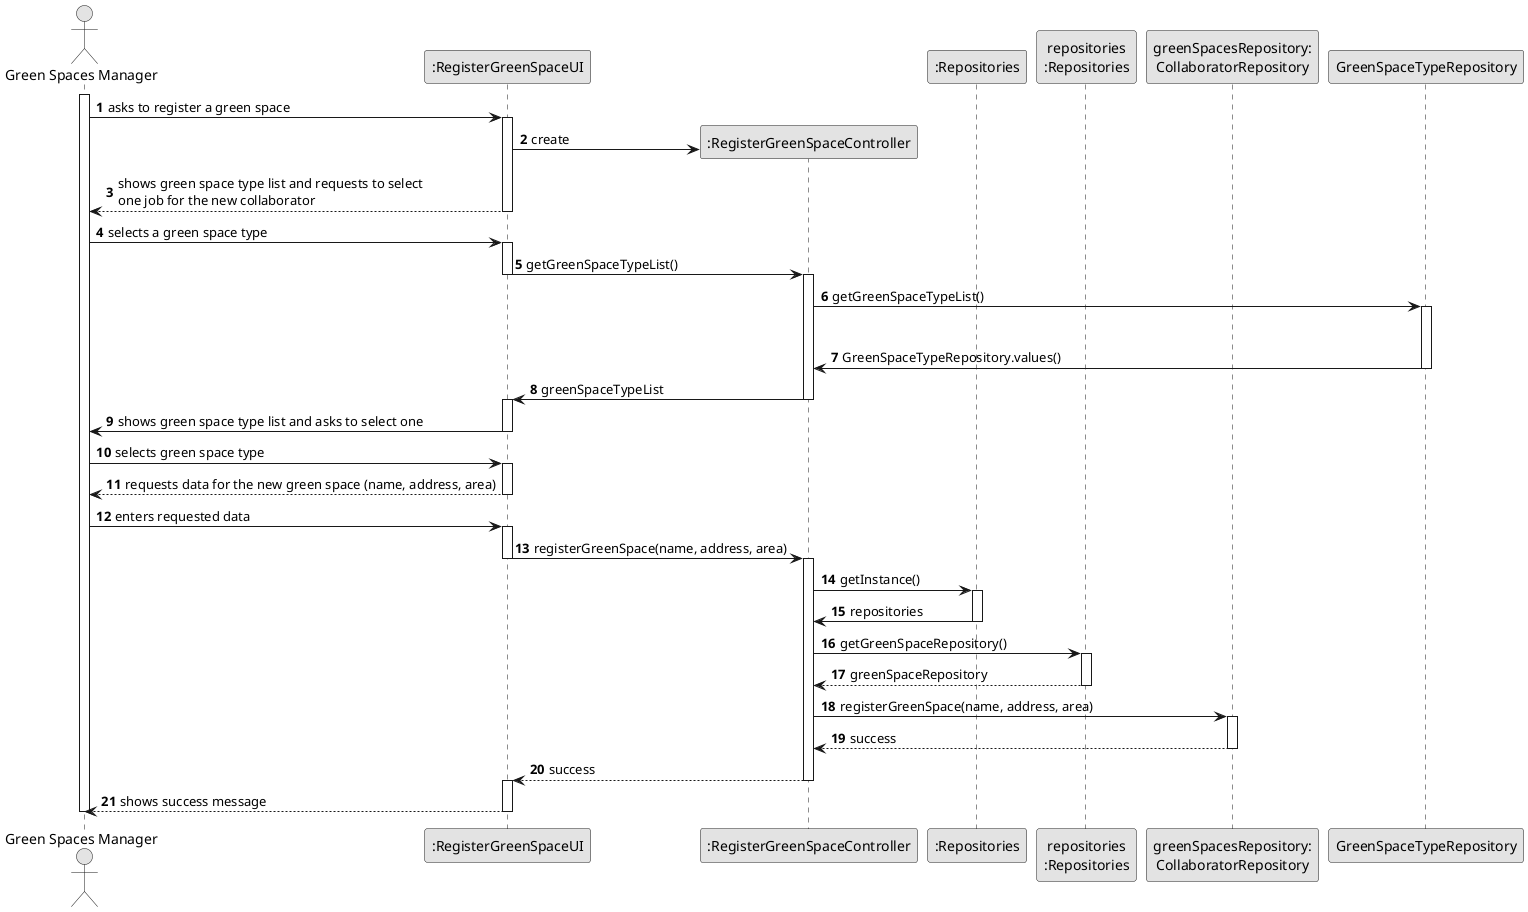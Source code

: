 @startuml
skinparam monochrome true
skinparam packageStyle rectangle
    skinparam shadowing false

    autonumber

    'hide footbox
    actor "Green Spaces Manager" as HRM
    participant ":RegisterGreenSpaceUI" as UI
    participant ":RegisterGreenSpaceController" as CTRL
    participant ":Repositories" as RepositorySingleton
    participant "repositories\n:Repositories" as PLAT
    participant "greenSpacesRepository:\nCollaboratorRepository" as collaboratorRepository
    participant "GreenSpaceTypeRepository" as DocumentTypeRepository
    activate HRM

            HRM -> UI : asks to register a green space
            activate UI


    '            UI --> ADM : requests data (reference, description,  informal \n description, technical description, duration, cost)
                'create CTRL
                UI -> CTRL** : create



                UI --> HRM : shows green space type list and requests to select \none job for the new collaborator
            deactivate UI

        HRM -> UI : selects a green space type
        activate UI
        UI -> CTRL : getGreenSpaceTypeList()
                deactivate UI
                activate CTRL
                CTRL -> DocumentTypeRepository : getGreenSpaceTypeList()

                activate "DocumentTypeRepository"
                deactivate UI
                DocumentTypeRepository -> CTRL : GreenSpaceTypeRepository.values()
                deactivate DocumentTypeRepository
                        CTRL -> UI : greenSpaceTypeList

                deactivate CTRL
                activate UI

                UI -> HRM : shows green space type list and asks to select one
                deactivate UI
                HRM -> UI : selects green space type
                activate UI
        HRM <-- UI : requests data for the new green space (name, address, area)
        deactivate UI
        HRM -> UI : enters requested data
        activate UI


           UI -> CTRL : registerGreenSpace(name, address, area)
               deactivate UI
               activate CTRL
                 CTRL -> RepositorySingleton : getInstance()
                 activate RepositorySingleton
                   RepositorySingleton -> CTRL : repositories
                 deactivate RepositorySingleton

                 CTRL -> PLAT : getGreenSpaceRepository()
                 activate PLAT
                   PLAT --> CTRL : greenSpaceRepository
                 deactivate PLAT

                 CTRL -> collaboratorRepository : registerGreenSpace(name, address, area)
                 activate collaboratorRepository


                   collaboratorRepository --> CTRL : success


                 deactivate collaboratorRepository
                 CTRL --> UI : success
                    deactivate CTRL
                 activate UI
               deactivate CTRL

              UI --> HRM : shows success message
                          deactivate UI


    deactivate HRM

@enduml